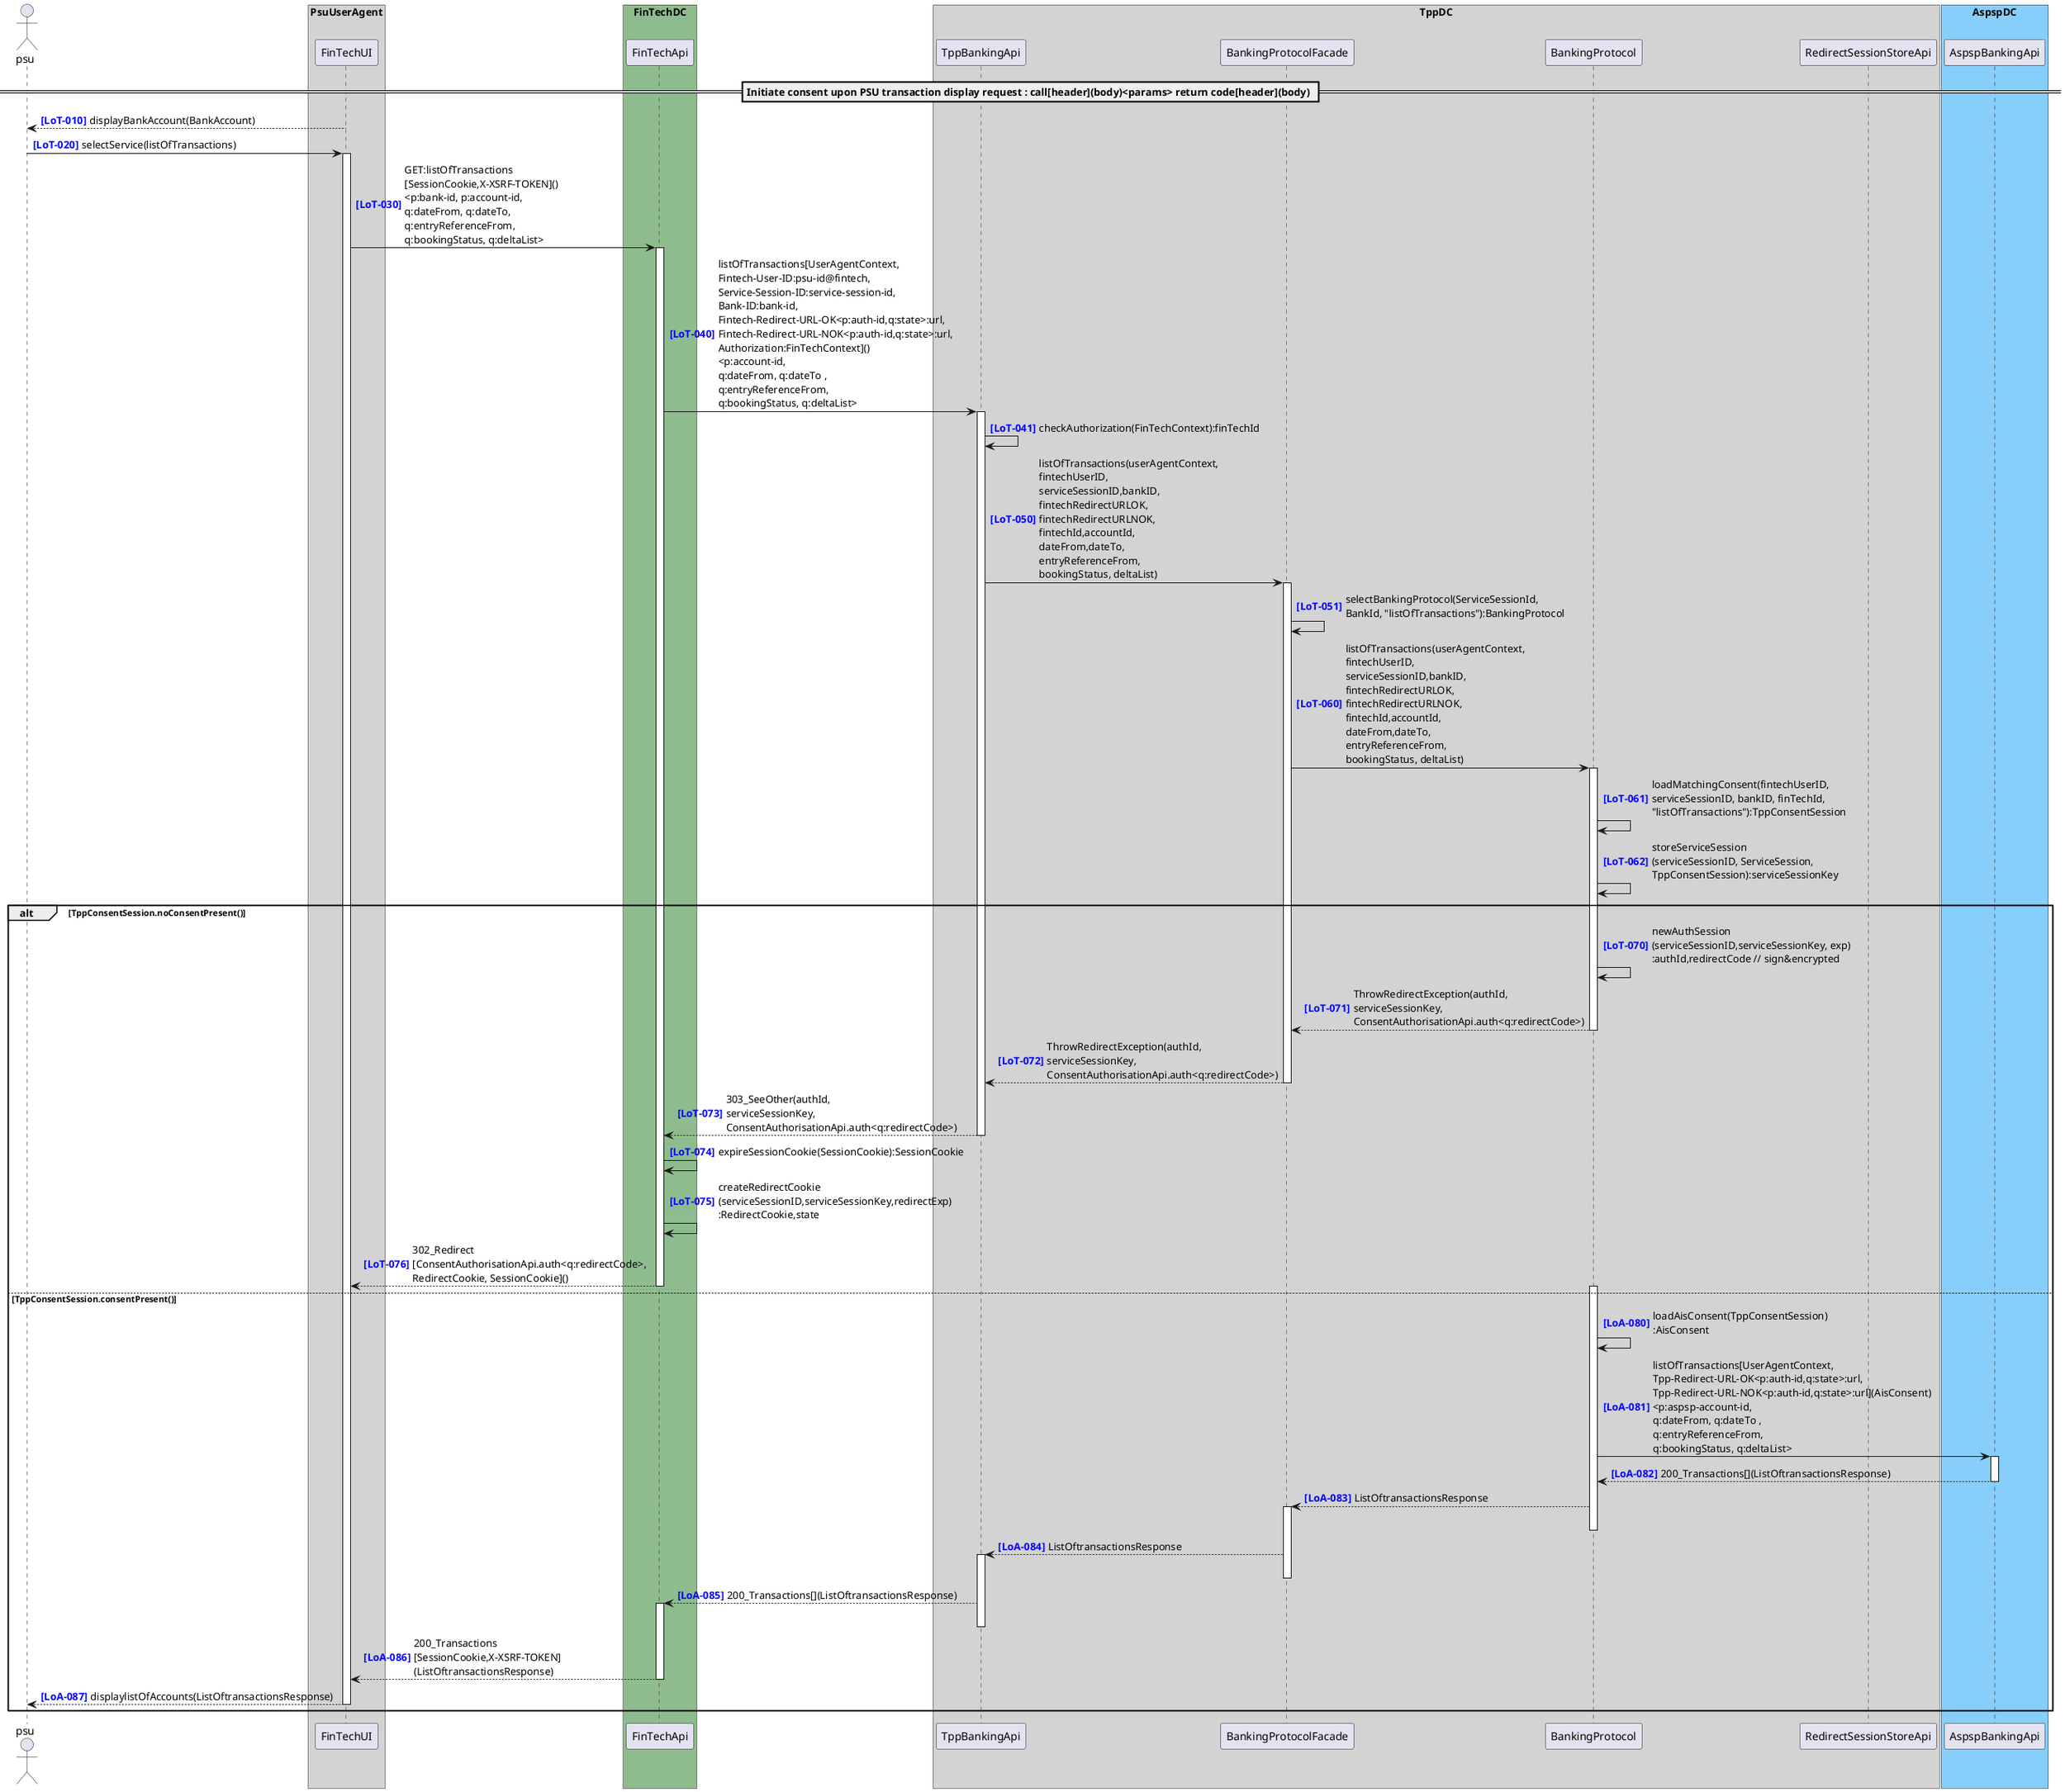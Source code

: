 @startuml 

autonumber 10 10 "<b><color blue>[LoT-000]</color></b>"
actor psu

box "PsuUserAgent" #LightGray
    participant "FinTechUI" as FinTechUI
    'participant "ConsentAuthorisationUI" as ConsentAuthorisationUI
    'participant "OnlineBankingUI" as OnlineBankingUI
end box
box "FinTechDC" #DarkSeaGreen
    participant "FinTechApi" as FinTechApi
end box
box "TppDC" #LightGray
    participant "TppBankingApi" as TppBankingApi
    participant "BankingProtocolFacade" as BankingProtocolFacade
    'participant "TppBankSearchApi" as TppBankSearchApi
    'participant "ConsentAuthorisationApi" as ConsentAuthorisationApi

    participant "BankingProtocol" as BankingProtocol
    participant "RedirectSessionStoreApi" as RedirectSessionStoreApi
end box
box "AspspDC" #LightSkyBlue
	participant "AspspBankingApi" as AspspBankingApi
    'participant "OnlineBankingApi" as OnlineBankingApi
end box

== Initiate consent upon PSU transaction display request : call[header](body)<params> return code[header](body) ==

FinTechUI --> psu : displayBankAccount(BankAccount)
psu -> FinTechUI ++ : selectService(listOfTransactions)
FinTechUI -> FinTechApi ++ : GET:listOfTransactions\n[SessionCookie,X-XSRF-TOKEN]()\n<p:bank-id, p:account-id, \nq:dateFrom, q:dateTo,\nq:entryReferenceFrom,\nq:bookingStatus, q:deltaList>
autonumber 40 1 "<b><color blue>[LoT-000]"
FinTechApi -> TppBankingApi ++ : listOfTransactions[UserAgentContext,\nFintech-User-ID:psu-id@fintech,\nService-Session-ID:service-session-id,\nBank-ID:bank-id,\nFintech-Redirect-URL-OK<p:auth-id,q:state>:url,\nFintech-Redirect-URL-NOK<p:auth-id,q:state>:url,\nAuthorization:FinTechContext]()\n<p:account-id, \nq:dateFrom, q:dateTo ,\nq:entryReferenceFrom,\nq:bookingStatus, q:deltaList>
autonumber 41 1 "<b><color blue>[LoT-000]"
TppBankingApi -> TppBankingApi : checkAuthorization(FinTechContext):finTechId
autonumber 50 1 "<b><color blue>[LoT-000]"
TppBankingApi -> BankingProtocolFacade ++ : listOfTransactions(userAgentContext,\nfintechUserID,\nserviceSessionID,bankID,\nfintechRedirectURLOK,\nfintechRedirectURLNOK,\nfintechId,accountId,\ndateFrom,dateTo,\nentryReferenceFrom,\nbookingStatus, deltaList)
BankingProtocolFacade -> BankingProtocolFacade : selectBankingProtocol(ServiceSessionId, \nBankId, "listOfTransactions"):BankingProtocol
autonumber 60 1 "<b><color blue>[LoT-000]"
BankingProtocolFacade -> BankingProtocol ++ : listOfTransactions(userAgentContext,\nfintechUserID,\nserviceSessionID,bankID,\nfintechRedirectURLOK,\nfintechRedirectURLNOK,\nfintechId,accountId,\ndateFrom,dateTo,\nentryReferenceFrom,\nbookingStatus, deltaList)
BankingProtocol -> BankingProtocol : loadMatchingConsent(fintechUserID,\nserviceSessionID, bankID, finTechId,\n"listOfTransactions"):TppConsentSession
BankingProtocol -> BankingProtocol : storeServiceSession\n(serviceSessionID, ServiceSession,\nTppConsentSession):serviceSessionKey
alt TppConsentSession.noConsentPresent()
    autonumber 70 1 "<b><color blue>[LoT-000]"
    BankingProtocol -> BankingProtocol : newAuthSession\n(serviceSessionID,serviceSessionKey, exp)\n:authId,redirectCode // sign&encrypted
    return ThrowRedirectException(authId,\nserviceSessionKey,\nConsentAuthorisationApi.auth<q:redirectCode>)
    return ThrowRedirectException(authId,\nserviceSessionKey,\nConsentAuthorisationApi.auth<q:redirectCode>)
    return 303_SeeOther(authId,\nserviceSessionKey,\nConsentAuthorisationApi.auth<q:redirectCode>)
    FinTechApi -> FinTechApi : expireSessionCookie(SessionCookie):SessionCookie
    FinTechApi -> FinTechApi : createRedirectCookie\n(serviceSessionID,serviceSessionKey,redirectExp)\n:RedirectCookie,state
    return 302_Redirect\n[ConsentAuthorisationApi.auth<q:redirectCode>,\nRedirectCookie, SessionCookie]()
else TppConsentSession.consentPresent()
    autonumber 80 1 "<b><color blue>[LoA-000]"
    activate BankingProtocol
    BankingProtocol -> BankingProtocol : loadAisConsent(TppConsentSession)\n:AisConsent
    BankingProtocol -> AspspBankingApi ++ : listOfTransactions[UserAgentContext,\nTpp-Redirect-URL-OK<p:auth-id,q:state>:url,\nTpp-Redirect-URL-NOK<p:auth-id,q:state>:url](AisConsent)\n<p:aspsp-account-id, \nq:dateFrom, q:dateTo ,\nq:entryReferenceFrom,\nq:bookingStatus, q:deltaList>
    return 200_Transactions[](ListOftransactionsResponse)
    BankingProtocol --> BankingProtocolFacade ++: ListOftransactionsResponse
    deactivate BankingProtocol
    BankingProtocolFacade --> TppBankingApi ++: ListOftransactionsResponse
    deactivate BankingProtocolFacade
    TppBankingApi --> FinTechApi ++ : 200_Transactions[](ListOftransactionsResponse)
    deactivate TppBankingApi
    FinTechApi --> FinTechUI : 200_Transactions\n[SessionCookie,X-XSRF-TOKEN]\n(ListOftransactionsResponse)
    deactivate FinTechApi
    return displaylistOfAccounts(ListOftransactionsResponse)
end
@enduml
